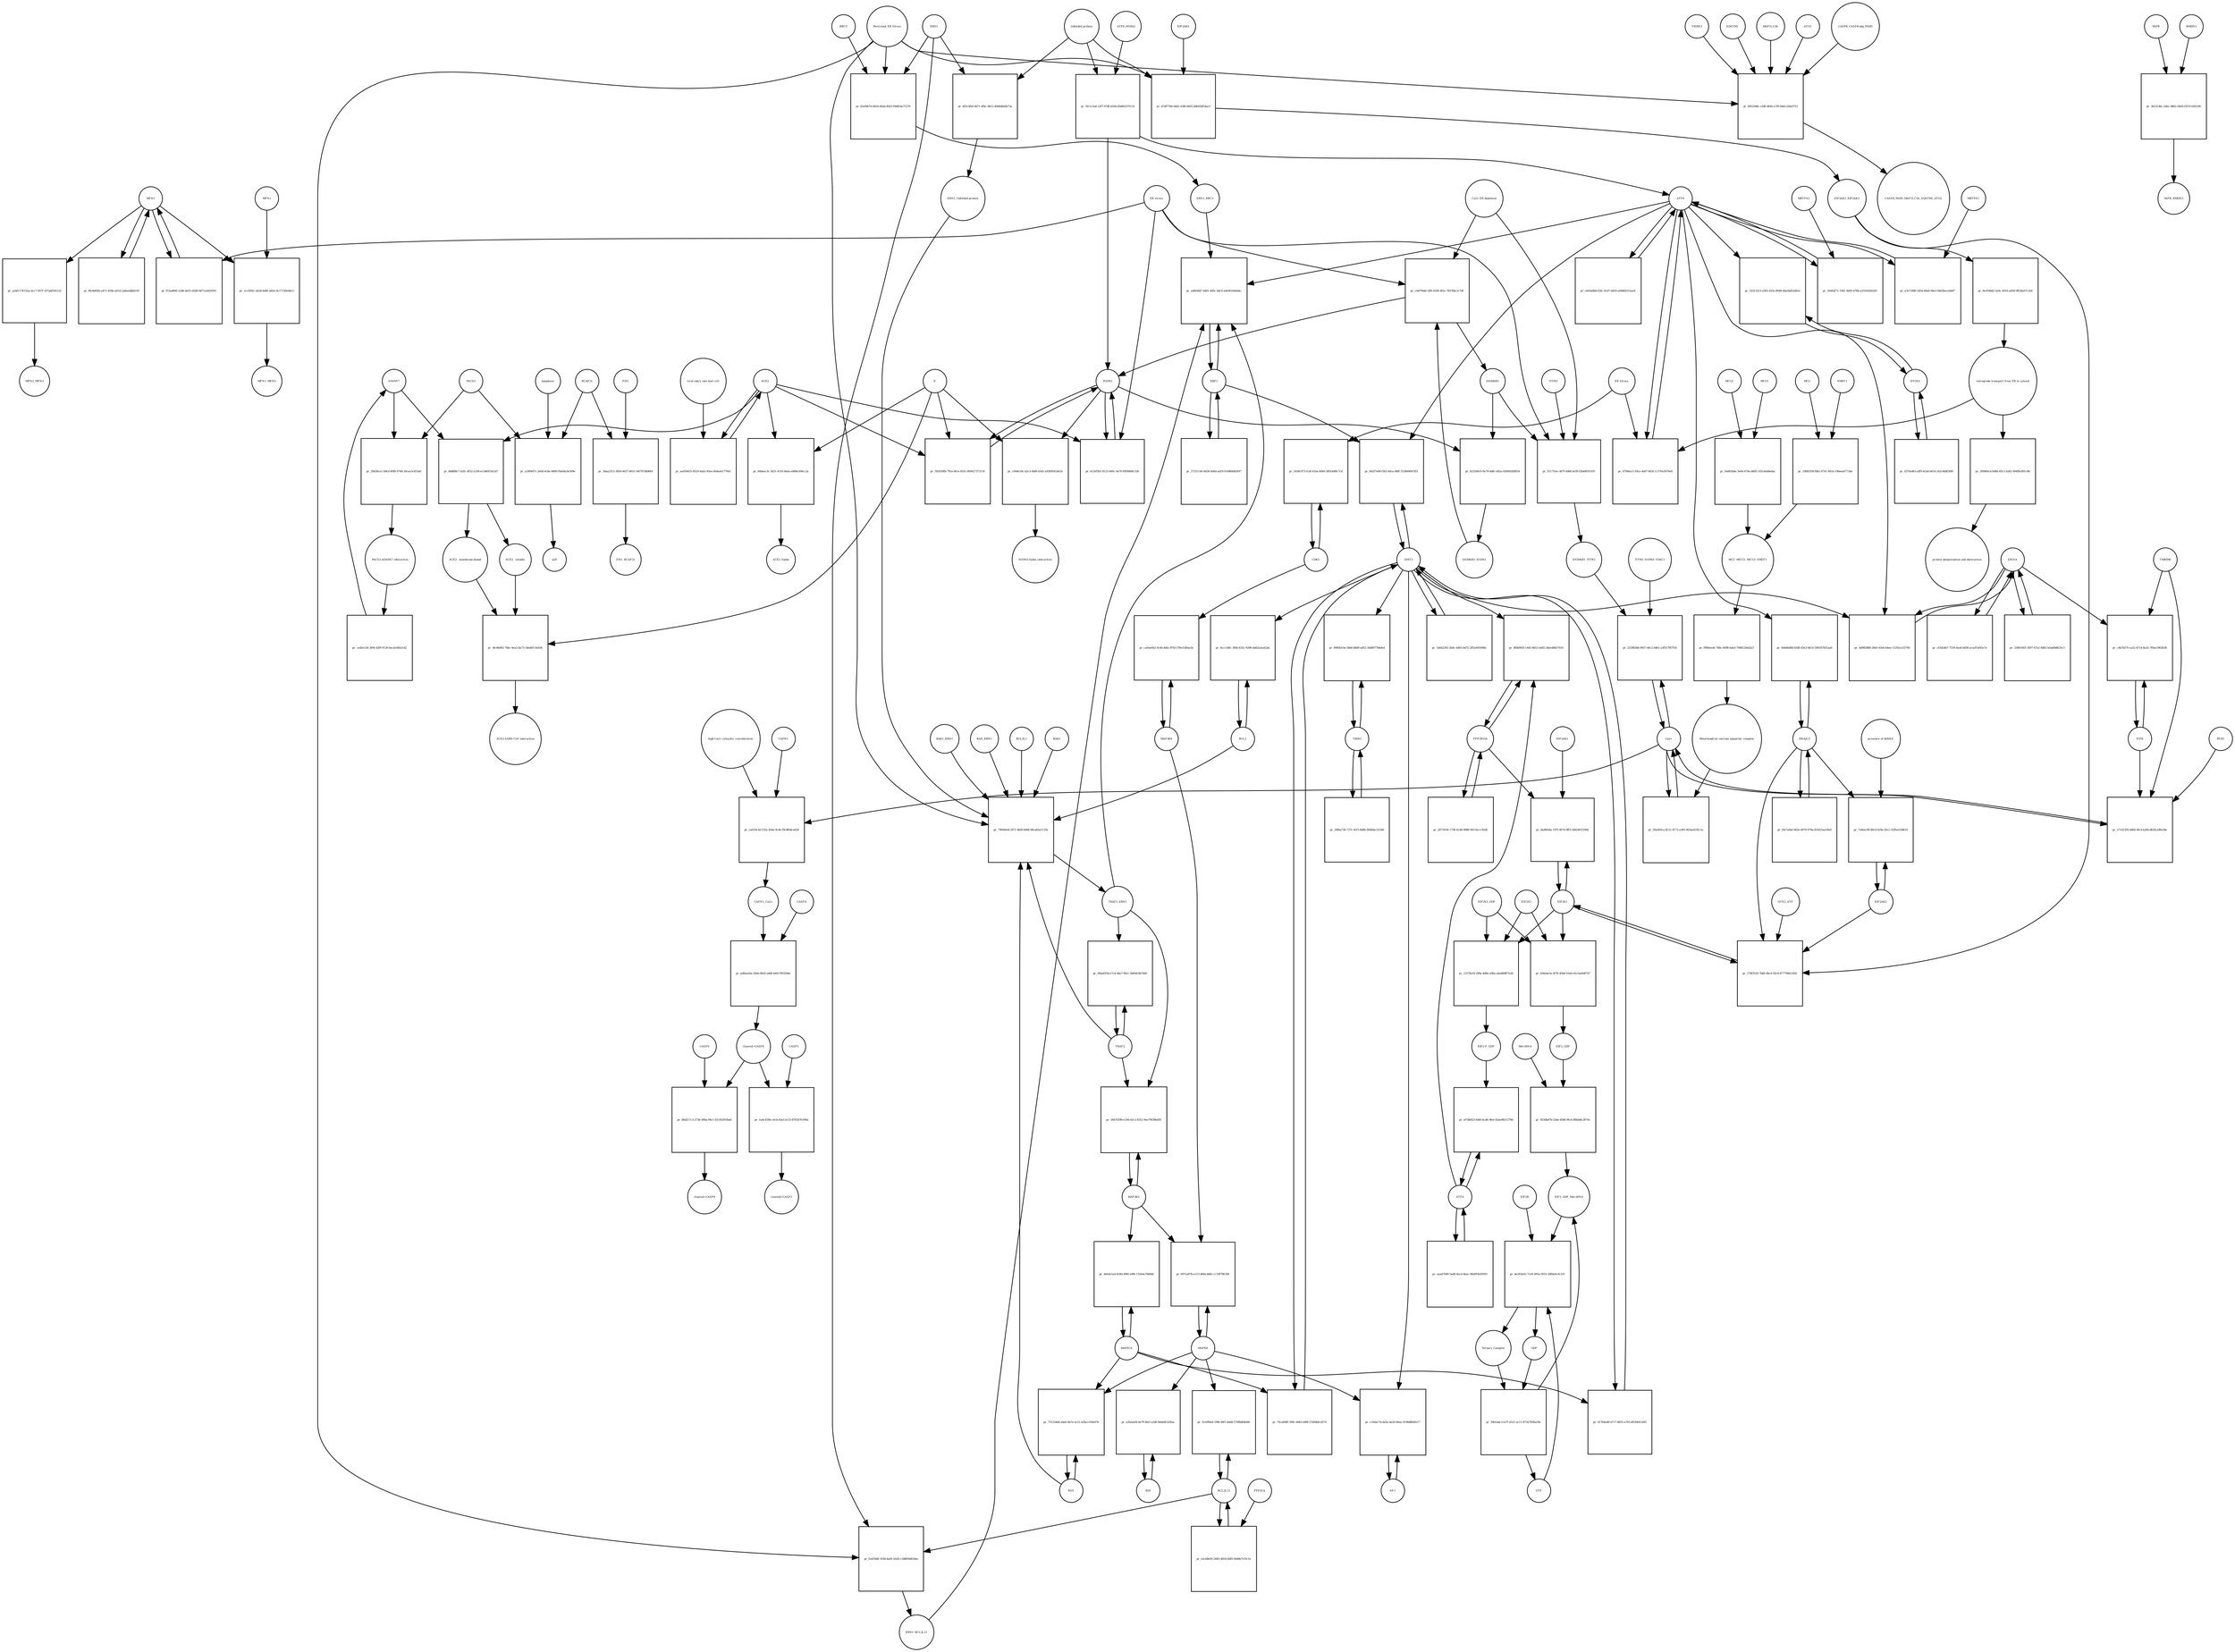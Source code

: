 strict digraph  {
MFN2 [annotation="urn_miriam_pubmed_29491369|urn_miriam_pubmed_22511781|urn_miriam_hgnc_16877|urn_miriam_pubmed_19052620", bipartite=0, cls=macromolecule, fontsize=4, label=MFN2, shape=circle];
"pr_aebf1178-f3ea-4cc7-957f-107abf545122" [annotation="", bipartite=1, cls=process, fontsize=4, label="pr_aebf1178-f3ea-4cc7-957f-107abf545122", shape=square];
MFN2_MFN2 [annotation="urn_miriam_pubmed_19052620|urn_miriam_taxonomy_9606|urn_miriam_pubmed_29491369", bipartite=0, cls=complex, fontsize=4, label=MFN2_MFN2, shape=circle];
CDK5 [annotation="urn_miriam_hgnc.symbol_CDK5", bipartite=0, cls=macromolecule, fontsize=4, label=CDK5, shape=circle];
"pr_5438c973-fcbf-41ba-8040-3ff43e88c7cd" [annotation="", bipartite=1, cls="uncertain process", fontsize=4, label="pr_5438c973-fcbf-41ba-8040-3ff43e88c7cd", shape=square];
"ER Stress" [annotation="urn_miriam_obo.go_GO%3A0034976", bipartite=0, cls=phenotype, fontsize=4, label="ER Stress", shape=circle];
"Met-tRNA" [annotation=urn_miriam_hgnc_34779, bipartite=0, cls="nucleic acid feature", fontsize=4, label="Met-tRNA", shape=circle];
"pr_853dbd7b-23de-4566-9fc4-f88ab8c26741" [annotation="", bipartite=1, cls=process, fontsize=4, label="pr_853dbd7b-23de-4566-9fc4-f88ab8c26741", shape=square];
EIF2_GDP [annotation="", bipartite=0, cls=complex, fontsize=4, label=EIF2_GDP, shape=circle];
"EIF2_GDP_Met-tRNA" [annotation="", bipartite=0, cls=complex, fontsize=4, label="EIF2_GDP_Met-tRNA", shape=circle];
ATF6 [annotation="urn_miriam_hgnc.symbol_ATF6", bipartite=0, cls=macromolecule, fontsize=4, label=ATF6, shape=circle];
"pr_16062f71-1941-4b95-b76b-e2555fd26261" [annotation="", bipartite=1, cls=process, fontsize=4, label="pr_16062f71-1941-4b95-b76b-e2555fd26261", shape=square];
MBTPS2 [annotation="urn_miriam_hgnc.symbol_MBTPS2", bipartite=0, cls=macromolecule, fontsize=4, label=MBTPS2, shape=circle];
"Ca2+" [annotation="urn_miriam_obo.chebi_CHEBI%3A29108", bipartite=0, cls="simple chemical", fontsize=4, label="Ca2+", shape=circle];
"pr_50a450ca-8c21-4172-a305-963ae431fc1a" [annotation="", bipartite=1, cls=process, fontsize=4, label="pr_50a450ca-8c21-4172-a305-963ae431fc1a", shape=square];
"Mitochondrial calcium uniporter complex" [annotation="urn_miriam_pubmed_26968367|urn_miriam_taxonomy_9606", bipartite=0, cls=complex, fontsize=4, label="Mitochondrial calcium uniporter complex", shape=circle];
MAP3K4 [annotation="urn_miriam_hgnc.symbol_MAP3K4", bipartite=0, cls=macromolecule, fontsize=4, label=MAP3K4, shape=circle];
"pr_ca0ae662-9c4d-4dfa-87fd-378e318fae5e" [annotation="", bipartite=1, cls=process, fontsize=4, label="pr_ca0ae662-9c4d-4dfa-87fd-378e318fae5e", shape=square];
ERN1 [annotation="urn_miriam_hgnc.symbol_ERN1", bipartite=0, cls=macromolecule, fontsize=4, label=ERN1, shape=circle];
"pr_df3c5fb0-4671-4fbc-9815-49d6d8d3b73a" [annotation="", bipartite=1, cls=process, fontsize=4, label="pr_df3c5fb0-4671-4fbc-9815-49d6d8d3b73a", shape=square];
"Unfolded protein" [annotation="", bipartite=0, cls=macromolecule, fontsize=4, label="Unfolded protein", shape=circle];
"ERN1_Unfolded protein" [annotation="", bipartite=0, cls=complex, fontsize=4, label="ERN1_Unfolded protein", shape=circle];
BCAP31 [annotation=urn_miriam_hgnc_16695, bipartite=0, cls=macromolecule, fontsize=4, label=BCAP31, shape=circle];
"pr_a249447c-2e0d-4c8a-8480-f0a64a3e569e" [annotation="", bipartite=1, cls=process, fontsize=4, label="pr_a249447c-2e0d-4c8a-8480-f0a64a3e569e", shape=square];
p20 [annotation="urn_miriam_hgnc.symbol_BCAP31", bipartite=0, cls=macromolecule, fontsize=4, label=p20, shape=circle];
PACS2 [annotation="urn_miriam_pubmed_15692567|urn_miriam_hgnc_23794|urn_miriam_pubmed_26108729", bipartite=0, cls=macromolecule, fontsize=4, label=PACS2, shape=circle];
Apoptosis [annotation="urn_miriam_obo.go_GO%3A0006915|urn_miriam_pubmed_19052620|urn_miriam_taxonomy_9606|urn_miriam_pubmed_15692567|urn_miriam_pubmed_22511781", bipartite=0, cls=phenotype, fontsize=4, label=Apoptosis, shape=circle];
DDIT3 [annotation="urn_miriam_hgnc.symbol_DDIT3", bipartite=0, cls=macromolecule, fontsize=4, label=DDIT3, shape=circle];
"pr_70ca698f-399c-4063-b99f-27d94bfcd274" [annotation="", bipartite=1, cls=process, fontsize=4, label="pr_70ca698f-399c-4063-b99f-27d94bfcd274", shape=square];
MAPK14 [annotation="urn_miriam_hgnc.symbol_MAPK14", bipartite=0, cls=macromolecule, fontsize=4, label=MAPK14, shape=circle];
MCU [annotation="urn_miriam_hgnc_23526|urn_miriam_pubmed_24231807|urn_miriam_taxonomy_9606", bipartite=0, cls=macromolecule, fontsize=4, label=MCU, shape=circle];
"pr_19bf0358-fbb1-4741-841b-19beea6773de" [annotation="", bipartite=1, cls=process, fontsize=4, label="pr_19bf0358-fbb1-4741-841b-19beea6773de", shape=square];
SMDT1 [annotation="urn_miriam_pubmed_24231807|urn_miriam_hgnc_25055|urn_miriam_taxonomy_9606", bipartite=0, cls=macromolecule, fontsize=4, label=SMDT1, shape=circle];
MCU_MICU1_MICU2_SMDT1 [annotation="urn_miriam_pubmed_24231807|urn_miriam_taxonomy_9606", bipartite=0, cls=complex, fontsize=4, label=MCU_MICU1_MICU2_SMDT1, shape=circle];
CASP9 [annotation="urn_miriam_hgnc.symbol_CSAP9", bipartite=0, cls=macromolecule, fontsize=4, label=CASP9, shape=circle];
"pr_86d217c3-2736-490a-94c1-41cf4291fba6" [annotation="", bipartite=1, cls=process, fontsize=4, label="pr_86d217c3-2736-490a-94c1-41cf4291fba6", shape=square];
"cleaved~CASP9" [annotation="urn_miriam_hgnc.symbol_CASP9", bipartite=0, cls=macromolecule, fontsize=4, label="cleaved~CASP9", shape=circle];
"cleaved~CASP4" [annotation="urn_miriam_hgnc.symbol_CASP4", bipartite=0, cls=macromolecule, fontsize=4, label="cleaved~CASP4", shape=circle];
BCL2L11 [annotation="urn_miriam_hgnc.symbol_BCL2L11", bipartite=0, cls=macromolecule, fontsize=4, label=BCL2L11, shape=circle];
"pr_5cef89a4-1f86-40f1-b0d4-576fbdfdfd46" [annotation="", bipartite=1, cls=process, fontsize=4, label="pr_5cef89a4-1f86-40f1-b0d4-576fbdfdfd46", shape=square];
MAPK8 [annotation="urn_miriam_hgnc.symbol_MAPK8", bipartite=0, cls=macromolecule, fontsize=4, label=MAPK8, shape=circle];
HSPA5 [annotation="urn_miriam_pubmed_32340551|urn_miriam_hgnc_HGNC%3A5238|urn_miriam_pubmed_32169481|urn_miriam_pubmed_30978349", bipartite=0, cls=macromolecule, fontsize=4, label=HSPA5, shape=circle];
"pr_592039fb-791e-4fce-81b1-809427373116" [annotation="", bipartite=1, cls=process, fontsize=4, label="pr_592039fb-791e-4fce-81b1-809427373116", shape=square];
ACE2 [annotation="", bipartite=0, cls="nucleic acid feature", fontsize=4, label=ACE2, shape=circle];
S [annotation="urn_miriam_uniprot_P59594|urn_miriam_uniprot_P0DTC2|urn_miriam_uniprot_W6A028", bipartite=0, cls=macromolecule, fontsize=4, label=S, shape=circle];
EIF2S1 [annotation="urn_miriam_hgnc.symbol_EIF2S1", bipartite=0, cls=macromolecule, fontsize=4, label=EIF2S1, shape=circle];
"pr_178f3520-7b66-4bc4-92c9-477798fe1692" [annotation="", bipartite=1, cls=process, fontsize=4, label="pr_178f3520-7b66-4bc4-92c9-477798fe1692", shape=square];
EIF2AK3_EIF2AK3 [annotation="", bipartite=0, cls=complex, fontsize=4, label=EIF2AK3_EIF2AK3, shape=circle];
GCN2_ATP [annotation="", bipartite=0, cls=complex, fontsize=4, label=GCN2_ATP, shape=circle];
EIF2AK2 [annotation="urn_miriam_hgnc.symbol_EIF2AK2", bipartite=0, cls=macromolecule, fontsize=4, label=EIF2AK2, shape=circle];
DNAJC3 [annotation="urn_miriam_hgnc.symbol_DNAJC3", bipartite=0, cls="nucleic acid feature", fontsize=4, label=DNAJC3, shape=circle];
"pr_f4e7a9af-002e-4079-979a-fe5415aa18e9" [annotation="", bipartite=1, cls=process, fontsize=4, label="pr_f4e7a9af-002e-4079-979a-fe5415aa18e9", shape=square];
"pr_8e359b82-2e0c-4010-ad58-9ff28a07c1b4" [annotation="", bipartite=1, cls=process, fontsize=4, label="pr_8e359b82-2e0c-4010-ad58-9ff28a07c1b4", shape=square];
"retrograde transport from ER to cytosol" [annotation="urn_miriam_obo.go_GO%3A0030970", bipartite=0, cls=phenotype, fontsize=4, label="retrograde transport from ER to cytosol", shape=circle];
SIGMAR1_HSPA5 [annotation="urn_miriam_pubmed_30590907|urn_miriam_pubmed_25704011|urn_miriam_pubmed_17981125|urn_miriam_taxonomy_10029", bipartite=0, cls=complex, fontsize=4, label=SIGMAR1_HSPA5, shape=circle];
"pr_c6d7f4dd-1ff6-4184-8f2e-7837bbc2c7df" [annotation="", bipartite=1, cls=process, fontsize=4, label="pr_c6d7f4dd-1ff6-4184-8f2e-7837bbc2c7df", shape=square];
SIGMAR1 [annotation="urn_miriam_hgnc_8157|urn_miriam_pubmed_17981125|urn_miriam_taxonomy_10029|urn_miriam_pubmed_25704011", bipartite=0, cls=macromolecule, fontsize=4, label=SIGMAR1, shape=circle];
"ER stress" [annotation="urn_miriam_obo.go_GO%3A0034976|urn_miriam_pubmed_22511781|urn_miriam_taxonomy_10090", bipartite=0, cls=phenotype, fontsize=4, label="ER stress", shape=circle];
"Ca2+ ER depletion" [annotation="urn_miriam_obo.go_GO%3A0032471|urn_miriam_pubmed_17981125|urn_miriam_pubmed_30590907|urn_miriam_taxonomy_10029", bipartite=0, cls=phenotype, fontsize=4, label="Ca2+ ER depletion", shape=circle];
TRIB3 [annotation="urn_miriam_hgnc.symbol_TRIB3", bipartite=0, cls="nucleic acid feature", fontsize=4, label=TRIB3, shape=circle];
"pr_20f6a72b-737c-4cf3-8d9b-9fd9dac31548" [annotation="", bipartite=1, cls=process, fontsize=4, label="pr_20f6a72b-737c-4cf3-8d9b-9fd9dac31548", shape=square];
CASP3 [annotation="urn_miriam_hgnc.symbol_CASP3", bipartite=0, cls=macromolecule, fontsize=4, label=CASP3, shape=circle];
"pr_1a4c418b-c4cb-43a5-b11f-876567fcf90a" [annotation="", bipartite=1, cls=process, fontsize=4, label="pr_1a4c418b-c4cb-43a5-b11f-876567fcf90a", shape=square];
"cleaved~CASP3" [annotation="urn_miriam_hgnc.symbol_CASP3", bipartite=0, cls=macromolecule, fontsize=4, label="cleaved~CASP3", shape=circle];
ERO1A [annotation="urn_miriam_hgnc.symbol_ERO1A", bipartite=0, cls=macromolecule, fontsize=4, label=ERO1A, shape=circle];
"pr_33861663-3507-47e2-8d83-b5abfbd633c3" [annotation="", bipartite=1, cls=process, fontsize=4, label="pr_33861663-3507-47e2-8d83-b5abfbd633c3", shape=square];
"pr_e2cb8e95-2683-4654-bdf5-04d9e7cf3c1e" [annotation="", bipartite=1, cls=process, fontsize=4, label="pr_e2cb8e95-2683-4654-bdf5-04d9e7cf3c1e", shape=square];
PPP2CA [annotation="urn_miriam_hgnc.symbol_PPP2CA", bipartite=0, cls=macromolecule, fontsize=4, label=PPP2CA, shape=circle];
"AP-1" [annotation="urn_miriam_hgnc.symbol_JUNB|urn_miriam_hgnc.symbol_FOSL1|urn_miriam_hgnc.symbol_FOSL2|urn_miriam_hgnc.symbol_JUND|urn_miriam_hgnc.symbol_JUN|urn_miriam_hgnc.symbol_FOSB|urn_miriam_hgnc.symbol_FOS", bipartite=0, cls=macromolecule, fontsize=4, label="AP-1", shape=circle];
"pr_c19abc7d-da5a-4a20-80ee-9198d8b0fa17" [annotation="", bipartite=1, cls=process, fontsize=4, label="pr_c19abc7d-da5a-4a20-80ee-9198d8b0fa17", shape=square];
"pr_8434d92b-a471-459e-a01d-2abeeddb4103" [annotation="", bipartite=1, cls=process, fontsize=4, label="pr_8434d92b-a471-459e-a01d-2abeeddb4103", shape=square];
"pr_cf3d2db7-7539-4ea6-b036-acad7af45e7e" [annotation="", bipartite=1, cls=process, fontsize=4, label="pr_cf3d2db7-7539-4ea6-b036-acad7af45e7e", shape=square];
"pr_412ef5b1-8123-400c-9e70-f4f99bf4c33b" [annotation="", bipartite=1, cls=process, fontsize=4, label="pr_412ef5b1-8123-400c-9e70-f4f99bf4c33b", shape=square];
"pr_67946a11-fdca-4a67-863f-11370a5676ed" [annotation="", bipartite=1, cls=process, fontsize=4, label="pr_67946a11-fdca-4a67-863f-11370a5676ed", shape=square];
"pr_e71d1395-d400-4fc4-b2b9-db5fa2d9e30e" [annotation="", bipartite=1, cls=process, fontsize=4, label="pr_e71d1395-d400-4fc4-b2b9-db5fa2d9e30e", shape=square];
TMBIM6 [annotation="urn_miriam_hgnc.symbol_TMBIM6", bipartite=0, cls=macromolecule, fontsize=4, label=TMBIM6, shape=circle];
RYR1 [annotation="urn_miriam_hgnc.symbol_RYR1", bipartite=0, cls=macromolecule, fontsize=4, label=RYR1, shape=circle];
ITPR [annotation="urn_miriam_hgnc.symbol_ITPR1|urn_miriam_hgnc.symbol_ITPR3|urn_miriam_hgnc.symbol_ITPR2", bipartite=0, cls=macromolecule, fontsize=4, label=ITPR, shape=circle];
"pr_4ad4fe8a-197f-4074-9ff3-58634f1f290d" [annotation="", bipartite=1, cls=process, fontsize=4, label="pr_4ad4fe8a-197f-4074-9ff3-58634f1f290d", shape=square];
PPP1R15A [annotation="urn_miriam_hgnc.symbol_PPP1R15A", bipartite=0, cls=macromolecule, fontsize=4, label=PPP1R15A, shape=circle];
EIF2AK1 [annotation="urn_miriam_hgnc.symbol_EIF2AK1", bipartite=0, cls=macromolecule, fontsize=4, label=EIF2AK1, shape=circle];
"pr_f53ad406-23d6-4e01-b5d9-0d71ea829391" [annotation="", bipartite=1, cls=process, fontsize=4, label="pr_f53ad406-23d6-4e01-b5d9-0d71ea829391", shape=square];
XBP1 [annotation="urn_miriam_hgnc.symbol_XBP1", bipartite=0, cls=macromolecule, fontsize=4, label=XBP1, shape=circle];
"pr_adfe0d47-b481-4d5c-bdc4-a4e961b9abbc" [annotation="", bipartite=1, cls=process, fontsize=4, label="pr_adfe0d47-b481-4d5c-bdc4-a4e961b9abbc", shape=square];
TRAF2_ERN1 [annotation="", bipartite=0, cls=complex, fontsize=4, label=TRAF2_ERN1, shape=circle];
ERN1_BBC3 [annotation="", bipartite=0, cls=complex, fontsize=4, label=ERN1_BBC3, shape=circle];
ERN1_BCL2L11 [annotation="", bipartite=0, cls=complex, fontsize=4, label=ERN1_BCL2L11, shape=circle];
"pr_1b442292-2b8c-4d03-bd72-2ff2e601698c" [annotation="", bipartite=1, cls=process, fontsize=4, label="pr_1b442292-2b8c-4d03-bd72-2ff2e601698c", shape=square];
"pr_232983bb-9937-46c2-8d61-a3f517f67f18" [annotation="", bipartite=1, cls=process, fontsize=4, label="pr_232983bb-9937-46c2-8d61-a3f517f67f18", shape=square];
ITPR3_HSPA9_VDAC1 [annotation="urn_miriam_pubmed_30590033|urn_miriam_pubmed_29491369|urn_miriam_taxonomy_9606", bipartite=0, cls=complex, fontsize=4, label=ITPR3_HSPA9_VDAC1, shape=circle];
SIGMAR1_ITPR3 [annotation="urn_miriam_pubmed_30590907|urn_miriam_pubmed_17981125|urn_miriam_taxonomy_10029", bipartite=0, cls=complex, fontsize=4, label=SIGMAR1_ITPR3, shape=circle];
"pr_7e8ee1f8-89c4-429e-93cc-02ffee528616" [annotation="", bipartite=1, cls=process, fontsize=4, label="pr_7e8ee1f8-89c4-429e-93cc-02ffee528616", shape=square];
"presence of dsRNA" [annotation="urn_miriam_obo.go_GO%3A0071359", bipartite=0, cls=phenotype, fontsize=4, label="presence of dsRNA", shape=circle];
"Ternary Complex" [annotation="", bipartite=0, cls=complex, fontsize=4, label="Ternary Complex", shape=circle];
"pr_59b1abc3-fcf7-41e1-ac11-872a7956a29a" [annotation="", bipartite=1, cls=process, fontsize=4, label="pr_59b1abc3-fcf7-41e1-ac11-872a7956a29a", shape=square];
GDP [annotation="urn_miriam_obo.chebi_CHEBI%3A65180", bipartite=0, cls="simple chemical", fontsize=4, label=GDP, shape=circle];
GTP [annotation="urn_miriam_obo.chebi_CHEBI%3A57600", bipartite=0, cls="simple chemical", fontsize=4, label=GTP, shape=circle];
"pr_bd985888-26b5-43eb-b4ee-11292ca55700" [annotation="", bipartite=1, cls=process, fontsize=4, label="pr_bd985888-26b5-43eb-b4ee-11292ca55700", shape=square];
"pr_1257bcfd-299a-4d8e-a90a-adadd9ff7e3d" [annotation="", bipartite=1, cls=process, fontsize=4, label="pr_1257bcfd-299a-4d8e-a90a-adadd9ff7e3d", shape=square];
EIF2S2 [annotation="urn_miriam_hgnc.symbol_EIF2S2", bipartite=0, cls=macromolecule, fontsize=4, label=EIF2S2, shape=circle];
"EIF2-P_GDP" [annotation="", bipartite=0, cls=complex, fontsize=4, label="EIF2-P_GDP", shape=circle];
EIF2S3_GDP [annotation="", bipartite=0, cls=complex, fontsize=4, label=EIF2S3_GDP, shape=circle];
"pr_79f40eb4-2971-4fd9-b00b-98cab5a1133e" [annotation="", bipartite=1, cls=process, fontsize=4, label="pr_79f40eb4-2971-4fd9-b00b-98cab5a1133e", shape=square];
BAK1_ERN1 [annotation="", bipartite=0, cls=complex, fontsize=4, label=BAK1_ERN1, shape=circle];
BAX_ERN1 [annotation="", bipartite=0, cls=complex, fontsize=4, label=BAX_ERN1, shape=circle];
BCL2 [annotation="urn_miriam_hgnc.symbol_BCL2", bipartite=0, cls="nucleic acid feature", fontsize=4, label=BCL2, shape=circle];
BCL2L1 [annotation="urn_miriam_hgnc.symbol_BCL2L1", bipartite=0, cls=macromolecule, fontsize=4, label=BCL2L1, shape=circle];
"Persistant ER Stress" [annotation="urn_miriam_obo.go_GO%3A0034976", bipartite=0, cls=phenotype, fontsize=4, label="Persistant ER Stress", shape=circle];
BAX [annotation="urn_miriam_hgnc.symbol_BAX", bipartite=0, cls=macromolecule, fontsize=4, label=BAX, shape=circle];
BAK1 [annotation="urn_miriam_hgnc.symbol_BAK1", bipartite=0, cls=macromolecule, fontsize=4, label=BAK1, shape=circle];
TRAF2 [annotation="urn_miriam_hgnc.symbol_TRAF2", bipartite=0, cls=macromolecule, fontsize=4, label=TRAF2, shape=circle];
"pr_f964eea6-748c-4098-bab3-7068120a42a7" [annotation="", bipartite=1, cls=process, fontsize=4, label="pr_f964eea6-748c-4098-bab3-7068120a42a7", shape=square];
ATF4 [annotation="urn_miriam_hgnc.symbol_ATF4", bipartite=0, cls=macromolecule, fontsize=4, label=ATF4, shape=circle];
"pr_ef7db923-fd40-4cd6-9fee-b5ae9b51579d" [annotation="", bipartite=1, cls=process, fontsize=4, label="pr_ef7db923-fd40-4cd6-9fee-b5ae9b51579d", shape=square];
"pr_5f8460cb-b08d-45c1-b262-994f8cd91c8b" [annotation="", bipartite=1, cls=process, fontsize=4, label="pr_5f8460cb-b08d-45c1-b262-994f8cd91c8b", shape=square];
"protein ubiquitination and destruction" [annotation="urn_miriam_obo.go_GO%3A0006511", bipartite=0, cls=phenotype, fontsize=4, label="protein ubiquitination and destruction", shape=circle];
EIF2AK3 [annotation="urn_miriam_hgnc.symbol_EIF2AK3", bipartite=0, cls=macromolecule, fontsize=4, label=EIF2AK3, shape=circle];
"pr_d7df778d-0dd2-438f-b605-b6b95bf54acf" [annotation="", bipartite=1, cls=process, fontsize=4, label="pr_d7df778d-0dd2-438f-b605-b6b95bf54acf", shape=square];
"pr_c4b7b57f-ca32-4714-8a32-7f0ae1802b36" [annotation="", bipartite=1, cls=process, fontsize=4, label="pr_c4b7b57f-ca32-4714-8a32-7f0ae1802b36", shape=square];
HYOU1 [annotation="urn_miriam_hgnc.symbol_HYOU1", bipartite=0, cls="nucleic acid feature", fontsize=4, label=HYOU1, shape=circle];
"pr_d376a463-aff9-4cbd-b618-242c4ddf30f0" [annotation="", bipartite=1, cls=process, fontsize=4, label="pr_d376a463-aff9-4cbd-b618-242c4ddf30f0", shape=square];
MAP3K5 [annotation="urn_miriam_hgnc.symbol_MAP3K5", bipartite=0, cls=macromolecule, fontsize=4, label=MAP3K5, shape=circle];
"pr_5847029b-e19d-45c2-8312-9ee79f39bd59" [annotation="", bipartite=1, cls=process, fontsize=4, label="pr_5847029b-e19d-45c2-8312-9ee79f39bd59", shape=square];
"pr_aaa47849-5ed6-4ecd-8aac-86af65b30593" [annotation="", bipartite=1, cls=process, fontsize=4, label="pr_aaa47849-5ed6-4ecd-8aac-86af65b30593", shape=square];
MCU2 [annotation="urn_miriam_hgnc_31830|urn_miriam_pubmed_24231807|urn_miriam_taxonomy_9606", bipartite=0, cls=macromolecule, fontsize=4, label=MCU2, shape=circle];
"pr_0a665bbe-3e44-470a-b8d5-192cdeb8edac" [annotation="", bipartite=1, cls=process, fontsize=4, label="pr_0a665bbe-3e44-470a-b8d5-192cdeb8edac", shape=square];
MCU1 [annotation="urn_miriam_hgnc_1530|urn_miriam_pubmed_24231807|urn_miriam_taxonomy_9606", bipartite=0, cls=macromolecule, fontsize=4, label=MCU1, shape=circle];
"pr_f2ef344f-3184-4a01-b5d2-c3d805b81dea" [annotation="", bipartite=1, cls=process, fontsize=4, label="pr_f2ef344f-3184-4a01-b5d2-c3d805b81dea", shape=square];
"pr_be263e02-7ce9-495a-9553-30f6a9c41331" [annotation="", bipartite=1, cls=process, fontsize=4, label="pr_be263e02-7ce9-495a-9553-30f6a9c41331", shape=square];
EIF2B [annotation="", bipartite=0, cls=complex, fontsize=4, label=EIF2B, shape=circle];
"pr_751234b8-aba6-4b7e-ac21-b2bcc030e67b" [annotation="", bipartite=1, cls=process, fontsize=4, label="pr_751234b8-aba6-4b7e-ac21-b2bcc030e67b", shape=square];
"pr_0fda835b-e7c4-46e7-9fa1-3bf0dc6b7660" [annotation="", bipartite=1, cls=process, fontsize=4, label="pr_0fda835b-e7c4-46e7-9fa1-3bf0dc6b7660", shape=square];
"pr_d0e4e1e4-818d-49f8-a9f6-135e0a76666b" [annotation="", bipartite=1, cls=process, fontsize=4, label="pr_d0e4e1e4-818d-49f8-a9f6-135e0a76666b", shape=square];
CAPN1 [annotation="urn_miriam_hgnc.symbol_CAPN1", bipartite=0, cls=macromolecule, fontsize=4, label=CAPN1, shape=circle];
"pr_ca619c3d-532a-454e-9c4e-f9c8f0dca024" [annotation="", bipartite=1, cls=process, fontsize=4, label="pr_ca619c3d-532a-454e-9c4e-f9c8f0dca024", shape=square];
"CAPN1_Ca2+" [annotation="", bipartite=0, cls=complex, fontsize=4, label="CAPN1_Ca2+", shape=circle];
"high Ca2+ cytosolic concentration" [annotation="urn_miriam_obo.go_GO%3A1902656", bipartite=0, cls=phenotype, fontsize=4, label="high Ca2+ cytosolic concentration", shape=circle];
"pr_8985b10a-56b8-48d9-ad52-34d6977b6de4" [annotation="", bipartite=1, cls=process, fontsize=4, label="pr_8985b10a-56b8-48d9-ad52-34d6977b6de4", shape=square];
ATF6_HSPA5 [annotation="", bipartite=0, cls=complex, fontsize=4, label=ATF6_HSPA5, shape=circle];
"pr_f411c5a6-22f7-47df-b504-d5d60337f114" [annotation="", bipartite=1, cls=process, fontsize=4, label="pr_f411c5a6-22f7-47df-b504-d5d60337f114", shape=square];
"pr_823266c0-9a79-4d8c-b82a-d30892fdf654" [annotation="", bipartite=1, cls=process, fontsize=4, label="pr_823266c0-9a79-4d8c-b82a-d30892fdf654", shape=square];
"pr_62ef9b7d-6818-49ab-8543-f06854e75270" [annotation="", bipartite=1, cls=process, fontsize=4, label="pr_62ef9b7d-6818-49ab-8543-f06854e75270", shape=square];
BBC3 [annotation="urn_miriam_hgnc.symbol_BBC3", bipartite=0, cls=macromolecule, fontsize=4, label=BBC3, shape=circle];
VAPB [annotation=urn_miriam_hgnc_12649, bipartite=0, cls=macromolecule, fontsize=4, label=VAPB, shape=circle];
"pr_362323bc-24bc-4802-94e8-f2f51cb92290" [annotation="", bipartite=1, cls=process, fontsize=4, label="pr_362323bc-24bc-4802-94e8-f2f51cb92290", shape=square];
RMDN3 [annotation=urn_miriam_hgnc_25550, bipartite=0, cls=macromolecule, fontsize=4, label=RMDN3, shape=circle];
VAPB_RMDN3 [annotation="urn_miriam_pubmed_29491369|urn_miriam_pubmed_28132811|urn_miriam_taxonomy_9606", bipartite=0, cls=complex, fontsize=4, label=VAPB_RMDN3, shape=circle];
"pr_842f7e68-f3b3-40ca-86ff-533800647d51" [annotation="", bipartite=1, cls=process, fontsize=4, label="pr_842f7e68-f3b3-40ca-86ff-533800647d51", shape=square];
"CASP8_CASP8-ubq_FADD" [annotation="", bipartite=0, cls=complex, fontsize=4, label="CASP8_CASP8-ubq_FADD", shape=circle];
"pr_8952948c-cfd8-4640-a7f6-046c226e0753" [annotation="", bipartite=1, cls=process, fontsize=4, label="pr_8952948c-cfd8-4640-a7f6-046c226e0753", shape=square];
CASP8_FADD_MAP1LC3A_SQSTM1_ATG5 [annotation="", bipartite=0, cls=complex, fontsize=4, label=CASP8_FADD_MAP1LC3A_SQSTM1_ATG5, shape=circle];
TRIM13 [annotation="urn_miriam_hgnc.symbol_TRIM13", bipartite=0, cls=macromolecule, fontsize=4, label=TRIM13, shape=circle];
"SQSTM1 " [annotation="urn_miriam_hgnc.symbol_SQSTM1", bipartite=0, cls=macromolecule, fontsize=4, label="SQSTM1 ", shape=circle];
MAP1LC3A [annotation="urn_miriam_hgnc.symbol_MAP1LC3A", bipartite=0, cls=macromolecule, fontsize=4, label=MAP1LC3A, shape=circle];
ATG5 [annotation="urn_miriam_hgnc.symbol_ATG5", bipartite=0, cls=macromolecule, fontsize=4, label=ATG5, shape=circle];
"pr_b56ebe3a-4f76-45dd-91eb-63c5aeb9f747" [annotation="", bipartite=1, cls=process, fontsize=4, label="pr_b56ebe3a-4f76-45dd-91eb-63c5aeb9f747", shape=square];
"pr_697ce87b-e113-4f6d-b68c-cc19f78fcfbf" [annotation="", bipartite=1, cls=process, fontsize=4, label="pr_697ce87b-e113-4f6d-b68c-cc19f78fcfbf", shape=square];
"pr_644d6d08-03d9-45e3-b614-589187831aa0" [annotation="", bipartite=1, cls=process, fontsize=4, label="pr_644d6d08-03d9-45e3-b614-589187831aa0", shape=square];
CASP4 [annotation="urn_miriam_hgnc.symbol_CASP4", bipartite=0, cls=macromolecule, fontsize=4, label=CASP4, shape=circle];
"pr_ad8eea0a-29eb-4b02-a6df-44617f6320da" [annotation="", bipartite=1, cls=process, fontsize=4, label="pr_ad8eea0a-29eb-4b02-a6df-44617f6320da", shape=square];
"pr_55171fec-d07f-4d46-bcf8-f2b44f01f105" [annotation="", bipartite=1, cls=process, fontsize=4, label="pr_55171fec-d07f-4d46-bcf8-f2b44f01f105", shape=square];
ITPR3 [annotation="urn_miriam_hgnc_6182|urn_miriam_pubmed_17981125", bipartite=0, cls=macromolecule, fontsize=4, label=ITPR3, shape=circle];
"pr_d17b4ed0-b717-4855-a705-df1fbf4126f5" [annotation="", bipartite=1, cls=process, fontsize=4, label="pr_d17b4ed0-b717-4855-a705-df1fbf4126f5", shape=square];
"pr_32313313-e565-453a-8048-d0a5bd52d61e" [annotation="", bipartite=1, cls=process, fontsize=4, label="pr_32313313-e565-453a-8048-d0a5bd52d61e", shape=square];
"pr_3daa2313-3850-4637-861f-146767db96f4" [annotation="", bipartite=1, cls=process, fontsize=4, label="pr_3daa2313-3850-4637-861f-146767db96f4", shape=square];
FIS1 [annotation=urn_miriam_hgnc_21689, bipartite=0, cls=macromolecule, fontsize=4, label=FIS1, shape=circle];
FIS1_BCAP31 [annotation="urn_miriam_pubmed_15692567|urn_miriam_pubmed_21183955|urn_miriam_taxonomy_9606", bipartite=0, cls=complex, fontsize=4, label=FIS1_BCAP31, shape=circle];
"pr_57251146-8d38-40dd-ad19-916868d83f47" [annotation="", bipartite=1, cls=process, fontsize=4, label="pr_57251146-8d38-40dd-ad19-916868d83f47", shape=square];
BID [annotation="urn_miriam_hgnc.symbol_BID", bipartite=0, cls=macromolecule, fontsize=4, label=BID, shape=circle];
"pr_a2b2aef4-be79-4fa5-a3df-9ebb4f143faa" [annotation="", bipartite=1, cls=process, fontsize=4, label="pr_a2b2aef4-be79-4fa5-a3df-9ebb4f143faa", shape=square];
"pr_8f0b965f-1445-4653-bd45-3dee48b57410" [annotation="", bipartite=1, cls=process, fontsize=4, label="pr_8f0b965f-1445-4653-bd45-3dee48b57410", shape=square];
"pr_2f57d18c-179f-4148-9988-9411bccc92d5" [annotation="", bipartite=1, cls=process, fontsize=4, label="pr_2f57d18c-179f-4148-9988-9411bccc92d5", shape=square];
"pr_6ccc5dfc-3f6b-433c-9296-4dd2a2eaf2ab" [annotation="", bipartite=1, cls=process, fontsize=4, label="pr_6ccc5dfc-3f6b-433c-9296-4dd2a2eaf2ab", shape=square];
"pr_a3e7288f-1d5d-49a9-94e3-66d3becebb07" [annotation="", bipartite=1, cls=process, fontsize=4, label="pr_a3e7288f-1d5d-49a9-94e3-66d3becebb07", shape=square];
MBTPS1 [annotation="urn_miriam_hgnc.symbol_MBTPS1", bipartite=0, cls=macromolecule, fontsize=4, label=MBTPS1, shape=circle];
"pr_1ccf95fc-a628-4d85-bd2e-8c17156e9dc2" [annotation="", bipartite=1, cls=process, fontsize=4, label="pr_1ccf95fc-a628-4d85-bd2e-8c17156e9dc2", shape=square];
MFN1 [annotation=urn_miriam_hgnc_1826, bipartite=0, cls=macromolecule, fontsize=4, label=MFN1, shape=circle];
MFN1_MFN2 [annotation="urn_miriam_pubmed_29491369|urn_miriam_pubmed_19052620|urn_miriam_taxonomy_9606", bipartite=0, cls=complex, fontsize=4, label=MFN1_MFN2, shape=circle];
"pr_20b58ca1-b9cd-40fb-9748-20cae3c453a0" [annotation="", bipartite=1, cls=process, fontsize=4, label="pr_20b58ca1-b9cd-40fb-9748-20cae3c453a0", shape=square];
ADAM17 [annotation="urn_miriam_pubmed_32264791|urn_miriam_hgnc_HGNC%3A195", bipartite=0, cls=macromolecule, fontsize=4, label=ADAM17, shape=circle];
"PACS2-ADAM17 interaction" [annotation="urn_miriam_pubmed_26108729|urn_miriam_pubmed_32264791|urn_miriam_taxonomy_9606", bipartite=0, cls=complex, fontsize=4, label="PACS2-ADAM17 interaction", shape=circle];
"pr_ced5e126-3f94-43f9-9126-becbc68a51d2" [annotation="", bipartite=1, cls=process, fontsize=4, label="pr_ced5e126-3f94-43f9-9126-becbc68a51d2", shape=square];
"pr_cb93a9b6-65fc-41d7-9d18-a09d04315ae9" [annotation="", bipartite=1, cls=process, fontsize=4, label="pr_cb93a9b6-65fc-41d7-9d18-a09d04315ae9", shape=square];
"pr_06baec3c-3d31-4103-8a6a-e868e304cc2a" [annotation="", bipartite=1, cls=process, fontsize=4, label="pr_06baec3c-3d31-4103-8a6a-e868e304cc2a", shape=square];
ACE2_Spike [annotation="", bipartite=0, cls=complex, fontsize=4, label=ACE2_Spike, shape=circle];
"pr_c044e18c-b2c3-4bf6-b5d1-a9289541de1b" [annotation="", bipartite=1, cls=process, fontsize=4, label="pr_c044e18c-b2c3-4bf6-b5d1-a9289541de1b", shape=square];
"HSPA5-Spike interaction" [annotation=urn_miriam_pubmed_32340551, bipartite=0, cls=complex, fontsize=4, label="HSPA5-Spike interaction", shape=circle];
"pr_8dd88fc7-b2fc-4f52-a199-ec3d6933a1d7" [annotation="", bipartite=1, cls=process, fontsize=4, label="pr_8dd88fc7-b2fc-4f52-a199-ec3d6933a1d7", shape=square];
"ACE2_ soluble" [annotation="urn_miriam_pubmed_19411314|urn_miriam_pubmed_32264791|urn_miriam_hgnc.symbol_ACE2", bipartite=0, cls=macromolecule, fontsize=4, label="ACE2_ soluble", shape=circle];
"ACE2_ membrane-bound" [annotation="urn_miriam_pubmed_19411314|urn_miriam_pubmed_32264791|urn_miriam_hgnc.symbol_ACE2", bipartite=0, cls=macromolecule, fontsize=4, label="ACE2_ membrane-bound", shape=circle];
"pr_4fc66d92-70bc-4ea3-be73-3dedd7cfeb56" [annotation="", bipartite=1, cls=process, fontsize=4, label="pr_4fc66d92-70bc-4ea3-be73-3dedd7cfeb56", shape=square];
"ACE2-SARS-CoV interaction" [annotation="urn_miriam_pubmed_19411314|urn_miriam_taxonomy_9606|urn_miriam_uniprot_P59594", bipartite=0, cls=complex, fontsize=4, label="ACE2-SARS-CoV interaction", shape=circle];
"pr_ae054455-8529-4ab2-95ee-0b4ea6177641" [annotation="", bipartite=1, cls=process, fontsize=4, label="pr_ae054455-8529-4ab2-95ee-0b4ea6177641", shape=square];
"viral entry into host cell" [annotation="urn_miriam_obo.go_GO%3A0046718|urn_miriam_pubmed_19411314", bipartite=0, cls=phenotype, fontsize=4, label="viral entry into host cell", shape=circle];
MFN2 -> "pr_aebf1178-f3ea-4cc7-957f-107abf545122"  [annotation="", interaction_type=consumption];
MFN2 -> "pr_8434d92b-a471-459e-a01d-2abeeddb4103"  [annotation="", interaction_type=consumption];
MFN2 -> "pr_f53ad406-23d6-4e01-b5d9-0d71ea829391"  [annotation="", interaction_type=consumption];
MFN2 -> "pr_1ccf95fc-a628-4d85-bd2e-8c17156e9dc2"  [annotation="", interaction_type=consumption];
"pr_aebf1178-f3ea-4cc7-957f-107abf545122" -> MFN2_MFN2  [annotation="", interaction_type=production];
CDK5 -> "pr_5438c973-fcbf-41ba-8040-3ff43e88c7cd"  [annotation="", interaction_type=consumption];
CDK5 -> "pr_ca0ae662-9c4d-4dfa-87fd-378e318fae5e"  [annotation=urn_miriam_pubmed_23850759, interaction_type=catalysis];
"pr_5438c973-fcbf-41ba-8040-3ff43e88c7cd" -> CDK5  [annotation="", interaction_type=production];
"ER Stress" -> "pr_5438c973-fcbf-41ba-8040-3ff43e88c7cd"  [annotation=urn_miriam_pubmed_23850759, interaction_type=catalysis];
"ER Stress" -> "pr_67946a11-fdca-4a67-863f-11370a5676ed"  [annotation="urn_miriam_pubmed_17991856|urn_miriam_pubmed_26587781|urn_miriam_taxonomy_10090|urn_miriam_pubmed_18360008", interaction_type=catalysis];
"Met-tRNA" -> "pr_853dbd7b-23de-4566-9fc4-f88ab8c26741"  [annotation="", interaction_type=consumption];
"pr_853dbd7b-23de-4566-9fc4-f88ab8c26741" -> "EIF2_GDP_Met-tRNA"  [annotation="", interaction_type=production];
EIF2_GDP -> "pr_853dbd7b-23de-4566-9fc4-f88ab8c26741"  [annotation="", interaction_type=consumption];
"EIF2_GDP_Met-tRNA" -> "pr_be263e02-7ce9-495a-9553-30f6a9c41331"  [annotation="", interaction_type=consumption];
ATF6 -> "pr_16062f71-1941-4b95-b76b-e2555fd26261"  [annotation="", interaction_type=consumption];
ATF6 -> "pr_67946a11-fdca-4a67-863f-11370a5676ed"  [annotation="", interaction_type=consumption];
ATF6 -> "pr_adfe0d47-b481-4d5c-bdc4-a4e961b9abbc"  [annotation="urn_miriam_pubmed_26587781|urn_miriam_pubmed_23430059", interaction_type=catalysis];
ATF6 -> "pr_bd985888-26b5-43eb-b4ee-11292ca55700"  [annotation="urn_miriam_pubmed_23850759|urn_miriam_pubmed_25387528|urn_miriam_taxonomy_10090", interaction_type=catalysis];
ATF6 -> "pr_842f7e68-f3b3-40ca-86ff-533800647d51"  [annotation="urn_miriam_pubmed_22802018|urn_miriam_pubmed_17991856|urn_miriam_pubmed_26587781", interaction_type=catalysis];
ATF6 -> "pr_644d6d08-03d9-45e3-b614-589187831aa0"  [annotation="urn_miriam_taxonomy_10090|urn_miriam_pubmed_12601012|urn_miriam_pubmed_18360008", interaction_type=catalysis];
ATF6 -> "pr_32313313-e565-453a-8048-d0a5bd52d61e"  [annotation="urn_miriam_taxonomy_10090|urn_miriam_pubmed_18360008", interaction_type=catalysis];
ATF6 -> "pr_a3e7288f-1d5d-49a9-94e3-66d3becebb07"  [annotation="", interaction_type=consumption];
ATF6 -> "pr_cb93a9b6-65fc-41d7-9d18-a09d04315ae9"  [annotation="", interaction_type=consumption];
"pr_16062f71-1941-4b95-b76b-e2555fd26261" -> ATF6  [annotation="", interaction_type=production];
MBTPS2 -> "pr_16062f71-1941-4b95-b76b-e2555fd26261"  [annotation="urn_miriam_pubmed_23850759|urn_miriam_pubmed_17991856|urn_miriam_pubmed_26587781|urn_miriam_taxonomy_10090|urn_miriam_pubmed_18360008", interaction_type=catalysis];
"Ca2+" -> "pr_50a450ca-8c21-4172-a305-963ae431fc1a"  [annotation="", interaction_type=consumption];
"Ca2+" -> "pr_e71d1395-d400-4fc4-b2b9-db5fa2d9e30e"  [annotation="", interaction_type=consumption];
"Ca2+" -> "pr_232983bb-9937-46c2-8d61-a3f517f67f18"  [annotation="", interaction_type=consumption];
"Ca2+" -> "pr_ca619c3d-532a-454e-9c4e-f9c8f0dca024"  [annotation="", interaction_type=consumption];
"pr_50a450ca-8c21-4172-a305-963ae431fc1a" -> "Ca2+"  [annotation="", interaction_type=production];
"Mitochondrial calcium uniporter complex" -> "pr_50a450ca-8c21-4172-a305-963ae431fc1a"  [annotation="urn_miriam_pubmed_24231807|urn_miriam_taxonomy_9606", interaction_type="necessary stimulation"];
MAP3K4 -> "pr_ca0ae662-9c4d-4dfa-87fd-378e318fae5e"  [annotation="", interaction_type=consumption];
MAP3K4 -> "pr_697ce87b-e113-4f6d-b68c-cc19f78fcfbf"  [annotation="urn_miriam_pubmed_23850759|urn_miriam_pubmed_26587781|urn_miriam_pubmed_18191217", interaction_type=catalysis];
"pr_ca0ae662-9c4d-4dfa-87fd-378e318fae5e" -> MAP3K4  [annotation="", interaction_type=production];
ERN1 -> "pr_df3c5fb0-4671-4fbc-9815-49d6d8d3b73a"  [annotation="", interaction_type=consumption];
ERN1 -> "pr_f2ef344f-3184-4a01-b5d2-c3d805b81dea"  [annotation="", interaction_type=consumption];
ERN1 -> "pr_62ef9b7d-6818-49ab-8543-f06854e75270"  [annotation="", interaction_type=consumption];
"pr_df3c5fb0-4671-4fbc-9815-49d6d8d3b73a" -> "ERN1_Unfolded protein"  [annotation="", interaction_type=production];
"Unfolded protein" -> "pr_df3c5fb0-4671-4fbc-9815-49d6d8d3b73a"  [annotation="", interaction_type=consumption];
"Unfolded protein" -> "pr_d7df778d-0dd2-438f-b605-b6b95bf54acf"  [annotation=urn_miriam_pubmed_17991856, interaction_type=catalysis];
"Unfolded protein" -> "pr_f411c5a6-22f7-47df-b504-d5d60337f114"  [annotation="urn_miriam_pubmed_23850759|urn_miriam_pubmed_17090218", interaction_type=catalysis];
"ERN1_Unfolded protein" -> "pr_79f40eb4-2971-4fd9-b00b-98cab5a1133e"  [annotation="", interaction_type=consumption];
BCAP31 -> "pr_a249447c-2e0d-4c8a-8480-f0a64a3e569e"  [annotation="", interaction_type=consumption];
BCAP31 -> "pr_3daa2313-3850-4637-861f-146767db96f4"  [annotation="", interaction_type=consumption];
"pr_a249447c-2e0d-4c8a-8480-f0a64a3e569e" -> p20  [annotation="", interaction_type=production];
PACS2 -> "pr_a249447c-2e0d-4c8a-8480-f0a64a3e569e"  [annotation="urn_miriam_pubmed_15692567|urn_miriam_taxonomy_9606", interaction_type=inhibition];
PACS2 -> "pr_20b58ca1-b9cd-40fb-9748-20cae3c453a0"  [annotation="", interaction_type=consumption];
Apoptosis -> "pr_a249447c-2e0d-4c8a-8480-f0a64a3e569e"  [annotation="urn_miriam_pubmed_15692567|urn_miriam_taxonomy_9606", interaction_type=stimulation];
DDIT3 -> "pr_70ca698f-399c-4063-b99f-27d94bfcd274"  [annotation="", interaction_type=consumption];
DDIT3 -> "pr_c19abc7d-da5a-4a20-80ee-9198d8b0fa17"  [annotation="urn_miriam_pubmed_23850759|urn_miriam_pubmed_26587781", interaction_type=catalysis];
DDIT3 -> "pr_1b442292-2b8c-4d03-bd72-2ff2e601698c"  [annotation="", interaction_type=consumption];
DDIT3 -> "pr_bd985888-26b5-43eb-b4ee-11292ca55700"  [annotation="urn_miriam_pubmed_23850759|urn_miriam_pubmed_25387528|urn_miriam_taxonomy_10090", interaction_type=catalysis];
DDIT3 -> "pr_8985b10a-56b8-48d9-ad52-34d6977b6de4"  [annotation="urn_miriam_pubmed_23430059|urn_miriam_pubmed_18940792", interaction_type=catalysis];
DDIT3 -> "pr_842f7e68-f3b3-40ca-86ff-533800647d51"  [annotation="", interaction_type=consumption];
DDIT3 -> "pr_d17b4ed0-b717-4855-a705-df1fbf4126f5"  [annotation="", interaction_type=consumption];
DDIT3 -> "pr_8f0b965f-1445-4653-bd45-3dee48b57410"  [annotation="urn_miriam_pubmed_23850759|urn_miriam_pubmed_26584763", interaction_type=catalysis];
DDIT3 -> "pr_6ccc5dfc-3f6b-433c-9296-4dd2a2eaf2ab"  [annotation="urn_miriam_pubmed_30662442|urn_miriam_pubmed_23850759", interaction_type=inhibition];
"pr_70ca698f-399c-4063-b99f-27d94bfcd274" -> DDIT3  [annotation="", interaction_type=production];
MAPK14 -> "pr_70ca698f-399c-4063-b99f-27d94bfcd274"  [annotation="urn_miriam_pubmed_26137585|urn_miriam_pubmed_23850759|urn_miriam_pubmed_23430059", interaction_type=catalysis];
MAPK14 -> "pr_751234b8-aba6-4b7e-ac21-b2bcc030e67b"  [annotation="urn_miriam_pubmed_18191217|urn_miriam_pubmed_23430059|urn_miriam_pubmed_29450140", interaction_type=catalysis];
MAPK14 -> "pr_d0e4e1e4-818d-49f8-a9f6-135e0a76666b"  [annotation="", interaction_type=consumption];
MAPK14 -> "pr_d17b4ed0-b717-4855-a705-df1fbf4126f5"  [annotation="urn_miriam_pubmed_26137585|urn_miriam_pubmed_23850759|urn_miriam_pubmed_23430059", interaction_type=catalysis];
MCU -> "pr_19bf0358-fbb1-4741-841b-19beea6773de"  [annotation="", interaction_type=consumption];
"pr_19bf0358-fbb1-4741-841b-19beea6773de" -> MCU_MICU1_MICU2_SMDT1  [annotation="", interaction_type=production];
SMDT1 -> "pr_19bf0358-fbb1-4741-841b-19beea6773de"  [annotation="", interaction_type=consumption];
MCU_MICU1_MICU2_SMDT1 -> "pr_f964eea6-748c-4098-bab3-7068120a42a7"  [annotation="", interaction_type=consumption];
CASP9 -> "pr_86d217c3-2736-490a-94c1-41cf4291fba6"  [annotation="", interaction_type=consumption];
"pr_86d217c3-2736-490a-94c1-41cf4291fba6" -> "cleaved~CASP9"  [annotation="", interaction_type=production];
"cleaved~CASP4" -> "pr_86d217c3-2736-490a-94c1-41cf4291fba6"  [annotation="urn_miriam_pubmed_18955970|urn_miriam_pubmed_19931333|urn_miriam_pubmed_24373849", interaction_type=catalysis];
"cleaved~CASP4" -> "pr_1a4c418b-c4cb-43a5-b11f-876567fcf90a"  [annotation="urn_miriam_pubmed_18955970|urn_miriam_pubmed_19931333|urn_miriam_pubmed_24373849", interaction_type=catalysis];
BCL2L11 -> "pr_5cef89a4-1f86-40f1-b0d4-576fbdfdfd46"  [annotation="", interaction_type=consumption];
BCL2L11 -> "pr_e2cb8e95-2683-4654-bdf5-04d9e7cf3c1e"  [annotation="", interaction_type=consumption];
BCL2L11 -> "pr_f2ef344f-3184-4a01-b5d2-c3d805b81dea"  [annotation="", interaction_type=consumption];
"pr_5cef89a4-1f86-40f1-b0d4-576fbdfdfd46" -> BCL2L11  [annotation="", interaction_type=production];
MAPK8 -> "pr_5cef89a4-1f86-40f1-b0d4-576fbdfdfd46"  [annotation=urn_miriam_pubmed_23850759, interaction_type=catalysis];
MAPK8 -> "pr_c19abc7d-da5a-4a20-80ee-9198d8b0fa17"  [annotation="urn_miriam_pubmed_23850759|urn_miriam_pubmed_26587781", interaction_type=catalysis];
MAPK8 -> "pr_751234b8-aba6-4b7e-ac21-b2bcc030e67b"  [annotation="urn_miriam_pubmed_18191217|urn_miriam_pubmed_23430059|urn_miriam_pubmed_29450140", interaction_type=catalysis];
MAPK8 -> "pr_697ce87b-e113-4f6d-b68c-cc19f78fcfbf"  [annotation="", interaction_type=consumption];
MAPK8 -> "pr_a2b2aef4-be79-4fa5-a3df-9ebb4f143faa"  [annotation="urn_miriam_taxonomy_10090|urn_miriam_pubmed_23430059|urn_miriam_pubmed_11583631", interaction_type=catalysis];
HSPA5 -> "pr_592039fb-791e-4fce-81b1-809427373116"  [annotation="", interaction_type=consumption];
HSPA5 -> "pr_412ef5b1-8123-400c-9e70-f4f99bf4c33b"  [annotation="", interaction_type=consumption];
HSPA5 -> "pr_823266c0-9a79-4d8c-b82a-d30892fdf654"  [annotation="", interaction_type=consumption];
HSPA5 -> "pr_c044e18c-b2c3-4bf6-b5d1-a9289541de1b"  [annotation="", interaction_type=consumption];
"pr_592039fb-791e-4fce-81b1-809427373116" -> HSPA5  [annotation="", interaction_type=production];
ACE2 -> "pr_592039fb-791e-4fce-81b1-809427373116"  [annotation="urn_miriam_pubmed_22511781|urn_miriam_pubmed_31775868|urn_miriam_pubmed_16940539|urn_miriam_taxonomy_9606|urn_miriam_uniprot_P59594|urn_miriam_taxonomy_10090", interaction_type=inhibition];
ACE2 -> "pr_412ef5b1-8123-400c-9e70-f4f99bf4c33b"  [annotation="urn_miriam_pubmed_31775868|urn_miriam_pubmed_22511781|urn_miriam_taxonomy_10090", interaction_type=inhibition];
ACE2 -> "pr_06baec3c-3d31-4103-8a6a-e868e304cc2a"  [annotation="", interaction_type=consumption];
ACE2 -> "pr_8dd88fc7-b2fc-4f52-a199-ec3d6933a1d7"  [annotation="", interaction_type=consumption];
ACE2 -> "pr_ae054455-8529-4ab2-95ee-0b4ea6177641"  [annotation="", interaction_type=consumption];
S -> "pr_592039fb-791e-4fce-81b1-809427373116"  [annotation="urn_miriam_pubmed_22511781|urn_miriam_pubmed_31775868|urn_miriam_pubmed_16940539|urn_miriam_taxonomy_9606|urn_miriam_uniprot_P59594|urn_miriam_taxonomy_10090", interaction_type="necessary stimulation"];
S -> "pr_06baec3c-3d31-4103-8a6a-e868e304cc2a"  [annotation="", interaction_type=consumption];
S -> "pr_c044e18c-b2c3-4bf6-b5d1-a9289541de1b"  [annotation="", interaction_type=consumption];
S -> "pr_4fc66d92-70bc-4ea3-be73-3dedd7cfeb56"  [annotation="", interaction_type=consumption];
EIF2S1 -> "pr_178f3520-7b66-4bc4-92c9-477798fe1692"  [annotation="", interaction_type=consumption];
EIF2S1 -> "pr_4ad4fe8a-197f-4074-9ff3-58634f1f290d"  [annotation="", interaction_type=consumption];
EIF2S1 -> "pr_1257bcfd-299a-4d8e-a90a-adadd9ff7e3d"  [annotation="", interaction_type=consumption];
EIF2S1 -> "pr_b56ebe3a-4f76-45dd-91eb-63c5aeb9f747"  [annotation="", interaction_type=consumption];
"pr_178f3520-7b66-4bc4-92c9-477798fe1692" -> EIF2S1  [annotation="", interaction_type=production];
EIF2AK3_EIF2AK3 -> "pr_178f3520-7b66-4bc4-92c9-477798fe1692"  [annotation="urn_miriam_pubmed_23850759|urn_miriam_pubmed_26587781|urn_miriam_pubmed_12667446|urn_miriam_taxonomy_10090|urn_miriam_pubmed_12601012|urn_miriam_pubmed_18360008", interaction_type=catalysis];
EIF2AK3_EIF2AK3 -> "pr_8e359b82-2e0c-4010-ad58-9ff28a07c1b4"  [annotation="", interaction_type=consumption];
GCN2_ATP -> "pr_178f3520-7b66-4bc4-92c9-477798fe1692"  [annotation="urn_miriam_pubmed_23850759|urn_miriam_pubmed_26587781|urn_miriam_pubmed_12667446|urn_miriam_taxonomy_10090|urn_miriam_pubmed_12601012|urn_miriam_pubmed_18360008", interaction_type=catalysis];
EIF2AK2 -> "pr_178f3520-7b66-4bc4-92c9-477798fe1692"  [annotation="urn_miriam_pubmed_23850759|urn_miriam_pubmed_26587781|urn_miriam_pubmed_12667446|urn_miriam_taxonomy_10090|urn_miriam_pubmed_12601012|urn_miriam_pubmed_18360008", interaction_type=catalysis];
EIF2AK2 -> "pr_7e8ee1f8-89c4-429e-93cc-02ffee528616"  [annotation="", interaction_type=consumption];
DNAJC3 -> "pr_178f3520-7b66-4bc4-92c9-477798fe1692"  [annotation="urn_miriam_pubmed_23850759|urn_miriam_pubmed_26587781|urn_miriam_pubmed_12667446|urn_miriam_taxonomy_10090|urn_miriam_pubmed_12601012|urn_miriam_pubmed_18360008", interaction_type=inhibition];
DNAJC3 -> "pr_f4e7a9af-002e-4079-979a-fe5415aa18e9"  [annotation="", interaction_type=consumption];
DNAJC3 -> "pr_7e8ee1f8-89c4-429e-93cc-02ffee528616"  [annotation="urn_miriam_pubmed_23850759|urn_miriam_pubmed_26587781|urn_miriam_pubmed_12601012", interaction_type=inhibition];
DNAJC3 -> "pr_644d6d08-03d9-45e3-b614-589187831aa0"  [annotation="", interaction_type=consumption];
"pr_f4e7a9af-002e-4079-979a-fe5415aa18e9" -> DNAJC3  [annotation="", interaction_type=production];
"pr_8e359b82-2e0c-4010-ad58-9ff28a07c1b4" -> "retrograde transport from ER to cytosol"  [annotation="", interaction_type=production];
"retrograde transport from ER to cytosol" -> "pr_67946a11-fdca-4a67-863f-11370a5676ed"  [annotation="urn_miriam_pubmed_17991856|urn_miriam_pubmed_26587781|urn_miriam_taxonomy_10090|urn_miriam_pubmed_18360008", interaction_type=inhibition];
"retrograde transport from ER to cytosol" -> "pr_5f8460cb-b08d-45c1-b262-994f8cd91c8b"  [annotation="", interaction_type=consumption];
SIGMAR1_HSPA5 -> "pr_c6d7f4dd-1ff6-4184-8f2e-7837bbc2c7df"  [annotation="", interaction_type=consumption];
"pr_c6d7f4dd-1ff6-4184-8f2e-7837bbc2c7df" -> HSPA5  [annotation="", interaction_type=production];
"pr_c6d7f4dd-1ff6-4184-8f2e-7837bbc2c7df" -> SIGMAR1  [annotation="", interaction_type=production];
SIGMAR1 -> "pr_823266c0-9a79-4d8c-b82a-d30892fdf654"  [annotation="", interaction_type=consumption];
SIGMAR1 -> "pr_55171fec-d07f-4d46-bcf8-f2b44f01f105"  [annotation="", interaction_type=consumption];
"ER stress" -> "pr_c6d7f4dd-1ff6-4184-8f2e-7837bbc2c7df"  [annotation="urn_miriam_pubmed_30590907|urn_miriam_pubmed_25704011|urn_miriam_pubmed_17981125|urn_miriam_taxonomy_10029", interaction_type="necessary stimulation"];
"ER stress" -> "pr_412ef5b1-8123-400c-9e70-f4f99bf4c33b"  [annotation="urn_miriam_pubmed_31775868|urn_miriam_pubmed_22511781|urn_miriam_taxonomy_10090", interaction_type="necessary stimulation"];
"ER stress" -> "pr_f53ad406-23d6-4e01-b5d9-0d71ea829391"  [annotation="urn_miriam_pubmed_22511781|urn_miriam_taxonomy_10090", interaction_type="necessary stimulation"];
"ER stress" -> "pr_55171fec-d07f-4d46-bcf8-f2b44f01f105"  [annotation="urn_miriam_pubmed_30590907|urn_miriam_pubmed_17981125|urn_miriam_taxonomy_10029", interaction_type="necessary stimulation"];
"Ca2+ ER depletion" -> "pr_c6d7f4dd-1ff6-4184-8f2e-7837bbc2c7df"  [annotation="urn_miriam_pubmed_30590907|urn_miriam_pubmed_25704011|urn_miriam_pubmed_17981125|urn_miriam_taxonomy_10029", interaction_type="necessary stimulation"];
"Ca2+ ER depletion" -> "pr_55171fec-d07f-4d46-bcf8-f2b44f01f105"  [annotation="urn_miriam_pubmed_30590907|urn_miriam_pubmed_17981125|urn_miriam_taxonomy_10029", interaction_type="necessary stimulation"];
TRIB3 -> "pr_20f6a72b-737c-4cf3-8d9b-9fd9dac31548"  [annotation="", interaction_type=consumption];
TRIB3 -> "pr_8985b10a-56b8-48d9-ad52-34d6977b6de4"  [annotation="", interaction_type=consumption];
"pr_20f6a72b-737c-4cf3-8d9b-9fd9dac31548" -> TRIB3  [annotation="", interaction_type=production];
CASP3 -> "pr_1a4c418b-c4cb-43a5-b11f-876567fcf90a"  [annotation="", interaction_type=consumption];
"pr_1a4c418b-c4cb-43a5-b11f-876567fcf90a" -> "cleaved~CASP3"  [annotation="", interaction_type=production];
ERO1A -> "pr_33861663-3507-47e2-8d83-b5abfbd633c3"  [annotation="", interaction_type=consumption];
ERO1A -> "pr_cf3d2db7-7539-4ea6-b036-acad7af45e7e"  [annotation="", interaction_type=consumption];
ERO1A -> "pr_bd985888-26b5-43eb-b4ee-11292ca55700"  [annotation="", interaction_type=consumption];
ERO1A -> "pr_c4b7b57f-ca32-4714-8a32-7f0ae1802b36"  [annotation="urn_miriam_pubmed_23850759|urn_miriam_pubmed_23430059", interaction_type=catalysis];
"pr_33861663-3507-47e2-8d83-b5abfbd633c3" -> ERO1A  [annotation="", interaction_type=production];
"pr_e2cb8e95-2683-4654-bdf5-04d9e7cf3c1e" -> BCL2L11  [annotation="", interaction_type=production];
PPP2CA -> "pr_e2cb8e95-2683-4654-bdf5-04d9e7cf3c1e"  [annotation="urn_miriam_pubmed_23850759|urn_miriam_pubmed_23430059", interaction_type=catalysis];
"AP-1" -> "pr_c19abc7d-da5a-4a20-80ee-9198d8b0fa17"  [annotation="", interaction_type=consumption];
"pr_c19abc7d-da5a-4a20-80ee-9198d8b0fa17" -> "AP-1"  [annotation="", interaction_type=production];
"pr_8434d92b-a471-459e-a01d-2abeeddb4103" -> MFN2  [annotation="", interaction_type=production];
"pr_cf3d2db7-7539-4ea6-b036-acad7af45e7e" -> ERO1A  [annotation="", interaction_type=production];
"pr_412ef5b1-8123-400c-9e70-f4f99bf4c33b" -> HSPA5  [annotation="", interaction_type=production];
"pr_67946a11-fdca-4a67-863f-11370a5676ed" -> ATF6  [annotation="", interaction_type=production];
"pr_e71d1395-d400-4fc4-b2b9-db5fa2d9e30e" -> "Ca2+"  [annotation="", interaction_type=production];
TMBIM6 -> "pr_e71d1395-d400-4fc4-b2b9-db5fa2d9e30e"  [annotation=urn_miriam_pubmed_23850759, interaction_type=catalysis];
TMBIM6 -> "pr_c4b7b57f-ca32-4714-8a32-7f0ae1802b36"  [annotation="urn_miriam_pubmed_23850759|urn_miriam_pubmed_23430059", interaction_type=catalysis];
RYR1 -> "pr_e71d1395-d400-4fc4-b2b9-db5fa2d9e30e"  [annotation=urn_miriam_pubmed_23850759, interaction_type=catalysis];
ITPR -> "pr_e71d1395-d400-4fc4-b2b9-db5fa2d9e30e"  [annotation=urn_miriam_pubmed_23850759, interaction_type=catalysis];
ITPR -> "pr_c4b7b57f-ca32-4714-8a32-7f0ae1802b36"  [annotation="", interaction_type=consumption];
"pr_4ad4fe8a-197f-4074-9ff3-58634f1f290d" -> EIF2S1  [annotation="", interaction_type=production];
PPP1R15A -> "pr_4ad4fe8a-197f-4074-9ff3-58634f1f290d"  [annotation="urn_miriam_pubmed_23850759|urn_miriam_pubmed_12667446|urn_miriam_taxonomy_10090|urn_miriam_pubmed_12601012", interaction_type=catalysis];
PPP1R15A -> "pr_8f0b965f-1445-4653-bd45-3dee48b57410"  [annotation="", interaction_type=consumption];
PPP1R15A -> "pr_2f57d18c-179f-4148-9988-9411bccc92d5"  [annotation="", interaction_type=consumption];
EIF2AK1 -> "pr_4ad4fe8a-197f-4074-9ff3-58634f1f290d"  [annotation="urn_miriam_pubmed_23850759|urn_miriam_pubmed_12667446|urn_miriam_taxonomy_10090|urn_miriam_pubmed_12601012", interaction_type=catalysis];
"pr_f53ad406-23d6-4e01-b5d9-0d71ea829391" -> MFN2  [annotation="", interaction_type=production];
XBP1 -> "pr_adfe0d47-b481-4d5c-bdc4-a4e961b9abbc"  [annotation="", interaction_type=consumption];
XBP1 -> "pr_842f7e68-f3b3-40ca-86ff-533800647d51"  [annotation="urn_miriam_pubmed_22802018|urn_miriam_pubmed_17991856|urn_miriam_pubmed_26587781", interaction_type=catalysis];
XBP1 -> "pr_57251146-8d38-40dd-ad19-916868d83f47"  [annotation="", interaction_type=consumption];
"pr_adfe0d47-b481-4d5c-bdc4-a4e961b9abbc" -> XBP1  [annotation="", interaction_type=production];
TRAF2_ERN1 -> "pr_adfe0d47-b481-4d5c-bdc4-a4e961b9abbc"  [annotation="urn_miriam_pubmed_26587781|urn_miriam_pubmed_23430059", interaction_type=catalysis];
TRAF2_ERN1 -> "pr_5847029b-e19d-45c2-8312-9ee79f39bd59"  [annotation=urn_miriam_pubmed_23850759, interaction_type=catalysis];
TRAF2_ERN1 -> "pr_0fda835b-e7c4-46e7-9fa1-3bf0dc6b7660"  [annotation=urn_miriam_pubmed_23850759, interaction_type=catalysis];
ERN1_BBC3 -> "pr_adfe0d47-b481-4d5c-bdc4-a4e961b9abbc"  [annotation="urn_miriam_pubmed_26587781|urn_miriam_pubmed_23430059", interaction_type=catalysis];
ERN1_BCL2L11 -> "pr_adfe0d47-b481-4d5c-bdc4-a4e961b9abbc"  [annotation="urn_miriam_pubmed_26587781|urn_miriam_pubmed_23430059", interaction_type=catalysis];
"pr_1b442292-2b8c-4d03-bd72-2ff2e601698c" -> DDIT3  [annotation="", interaction_type=production];
"pr_232983bb-9937-46c2-8d61-a3f517f67f18" -> "Ca2+"  [annotation="", interaction_type=production];
ITPR3_HSPA9_VDAC1 -> "pr_232983bb-9937-46c2-8d61-a3f517f67f18"  [annotation="urn_miriam_pubmed_30590907|urn_miriam_pubmed_30590033|urn_miriam_taxonomy_9606", interaction_type="necessary stimulation"];
SIGMAR1_ITPR3 -> "pr_232983bb-9937-46c2-8d61-a3f517f67f18"  [annotation="urn_miriam_pubmed_30590907|urn_miriam_pubmed_30590033|urn_miriam_taxonomy_9606", interaction_type="necessary stimulation"];
"pr_7e8ee1f8-89c4-429e-93cc-02ffee528616" -> EIF2AK2  [annotation="", interaction_type=production];
"presence of dsRNA" -> "pr_7e8ee1f8-89c4-429e-93cc-02ffee528616"  [annotation="urn_miriam_pubmed_23850759|urn_miriam_pubmed_26587781|urn_miriam_pubmed_12601012", interaction_type=catalysis];
"Ternary Complex" -> "pr_59b1abc3-fcf7-41e1-ac11-872a7956a29a"  [annotation="", interaction_type=consumption];
"pr_59b1abc3-fcf7-41e1-ac11-872a7956a29a" -> "EIF2_GDP_Met-tRNA"  [annotation="", interaction_type=production];
"pr_59b1abc3-fcf7-41e1-ac11-872a7956a29a" -> GTP  [annotation="", interaction_type=production];
GDP -> "pr_59b1abc3-fcf7-41e1-ac11-872a7956a29a"  [annotation="", interaction_type=consumption];
GTP -> "pr_be263e02-7ce9-495a-9553-30f6a9c41331"  [annotation="", interaction_type=consumption];
"pr_bd985888-26b5-43eb-b4ee-11292ca55700" -> ERO1A  [annotation="", interaction_type=production];
"pr_1257bcfd-299a-4d8e-a90a-adadd9ff7e3d" -> "EIF2-P_GDP"  [annotation="", interaction_type=production];
EIF2S2 -> "pr_1257bcfd-299a-4d8e-a90a-adadd9ff7e3d"  [annotation="", interaction_type=consumption];
EIF2S2 -> "pr_b56ebe3a-4f76-45dd-91eb-63c5aeb9f747"  [annotation="", interaction_type=consumption];
"EIF2-P_GDP" -> "pr_ef7db923-fd40-4cd6-9fee-b5ae9b51579d"  [annotation="urn_miriam_pubmed_23850759|urn_miriam_taxonomy_10090|urn_miriam_pubmed_15277680", interaction_type=catalysis];
EIF2S3_GDP -> "pr_1257bcfd-299a-4d8e-a90a-adadd9ff7e3d"  [annotation="", interaction_type=consumption];
EIF2S3_GDP -> "pr_b56ebe3a-4f76-45dd-91eb-63c5aeb9f747"  [annotation="", interaction_type=consumption];
"pr_79f40eb4-2971-4fd9-b00b-98cab5a1133e" -> TRAF2_ERN1  [annotation="", interaction_type=production];
BAK1_ERN1 -> "pr_79f40eb4-2971-4fd9-b00b-98cab5a1133e"  [annotation="urn_miriam_pubmed_30773986|urn_miriam_pubmed_23850759|urn_miriam_pubmed_26587781|urn_miriam_taxonomy_10090|urn_miriam_pubmed_23430059", interaction_type=catalysis];
BAX_ERN1 -> "pr_79f40eb4-2971-4fd9-b00b-98cab5a1133e"  [annotation="urn_miriam_pubmed_30773986|urn_miriam_pubmed_23850759|urn_miriam_pubmed_26587781|urn_miriam_taxonomy_10090|urn_miriam_pubmed_23430059", interaction_type=catalysis];
BCL2 -> "pr_79f40eb4-2971-4fd9-b00b-98cab5a1133e"  [annotation="urn_miriam_pubmed_30773986|urn_miriam_pubmed_23850759|urn_miriam_pubmed_26587781|urn_miriam_taxonomy_10090|urn_miriam_pubmed_23430059", interaction_type=inhibition];
BCL2 -> "pr_6ccc5dfc-3f6b-433c-9296-4dd2a2eaf2ab"  [annotation="", interaction_type=consumption];
BCL2L1 -> "pr_79f40eb4-2971-4fd9-b00b-98cab5a1133e"  [annotation="urn_miriam_pubmed_30773986|urn_miriam_pubmed_23850759|urn_miriam_pubmed_26587781|urn_miriam_taxonomy_10090|urn_miriam_pubmed_23430059", interaction_type=inhibition];
"Persistant ER Stress" -> "pr_79f40eb4-2971-4fd9-b00b-98cab5a1133e"  [annotation="urn_miriam_pubmed_30773986|urn_miriam_pubmed_23850759|urn_miriam_pubmed_26587781|urn_miriam_taxonomy_10090|urn_miriam_pubmed_23430059", interaction_type=inhibition];
"Persistant ER Stress" -> "pr_d7df778d-0dd2-438f-b605-b6b95bf54acf"  [annotation=urn_miriam_pubmed_17991856, interaction_type=catalysis];
"Persistant ER Stress" -> "pr_f2ef344f-3184-4a01-b5d2-c3d805b81dea"  [annotation="urn_miriam_pubmed_23850759|urn_miriam_pubmed_26587781|urn_miriam_pubmed_23430059", interaction_type=inhibition];
"Persistant ER Stress" -> "pr_62ef9b7d-6818-49ab-8543-f06854e75270"  [annotation="urn_miriam_pubmed_17991856|urn_miriam_pubmed_23430059", interaction_type=inhibition];
"Persistant ER Stress" -> "pr_8952948c-cfd8-4640-a7f6-046c226e0753"  [annotation=urn_miriam_pubmed_17991856, interaction_type=catalysis];
BAX -> "pr_79f40eb4-2971-4fd9-b00b-98cab5a1133e"  [annotation="urn_miriam_pubmed_30773986|urn_miriam_pubmed_23850759|urn_miriam_pubmed_26587781|urn_miriam_taxonomy_10090|urn_miriam_pubmed_23430059", interaction_type=catalysis];
BAX -> "pr_751234b8-aba6-4b7e-ac21-b2bcc030e67b"  [annotation="", interaction_type=consumption];
BAK1 -> "pr_79f40eb4-2971-4fd9-b00b-98cab5a1133e"  [annotation="urn_miriam_pubmed_30773986|urn_miriam_pubmed_23850759|urn_miriam_pubmed_26587781|urn_miriam_taxonomy_10090|urn_miriam_pubmed_23430059", interaction_type=catalysis];
TRAF2 -> "pr_79f40eb4-2971-4fd9-b00b-98cab5a1133e"  [annotation="", interaction_type=consumption];
TRAF2 -> "pr_5847029b-e19d-45c2-8312-9ee79f39bd59"  [annotation=urn_miriam_pubmed_23850759, interaction_type=catalysis];
TRAF2 -> "pr_0fda835b-e7c4-46e7-9fa1-3bf0dc6b7660"  [annotation="", interaction_type=consumption];
"pr_f964eea6-748c-4098-bab3-7068120a42a7" -> "Mitochondrial calcium uniporter complex"  [annotation="", interaction_type=production];
ATF4 -> "pr_ef7db923-fd40-4cd6-9fee-b5ae9b51579d"  [annotation="", interaction_type=consumption];
ATF4 -> "pr_aaa47849-5ed6-4ecd-8aac-86af65b30593"  [annotation="", interaction_type=consumption];
ATF4 -> "pr_8f0b965f-1445-4653-bd45-3dee48b57410"  [annotation="urn_miriam_pubmed_23850759|urn_miriam_pubmed_26584763", interaction_type=catalysis];
"pr_ef7db923-fd40-4cd6-9fee-b5ae9b51579d" -> ATF4  [annotation="", interaction_type=production];
"pr_5f8460cb-b08d-45c1-b262-994f8cd91c8b" -> "protein ubiquitination and destruction"  [annotation="", interaction_type=production];
EIF2AK3 -> "pr_d7df778d-0dd2-438f-b605-b6b95bf54acf"  [annotation="", interaction_type=consumption];
"pr_d7df778d-0dd2-438f-b605-b6b95bf54acf" -> EIF2AK3_EIF2AK3  [annotation="", interaction_type=production];
"pr_c4b7b57f-ca32-4714-8a32-7f0ae1802b36" -> ITPR  [annotation="", interaction_type=production];
HYOU1 -> "pr_d376a463-aff9-4cbd-b618-242c4ddf30f0"  [annotation="", interaction_type=consumption];
HYOU1 -> "pr_32313313-e565-453a-8048-d0a5bd52d61e"  [annotation="", interaction_type=consumption];
"pr_d376a463-aff9-4cbd-b618-242c4ddf30f0" -> HYOU1  [annotation="", interaction_type=production];
MAP3K5 -> "pr_5847029b-e19d-45c2-8312-9ee79f39bd59"  [annotation="", interaction_type=consumption];
MAP3K5 -> "pr_d0e4e1e4-818d-49f8-a9f6-135e0a76666b"  [annotation="urn_miriam_pubmed_23850759|urn_miriam_taxonomy_10090|urn_miriam_pubmed_12215209", interaction_type=catalysis];
MAP3K5 -> "pr_697ce87b-e113-4f6d-b68c-cc19f78fcfbf"  [annotation="urn_miriam_pubmed_23850759|urn_miriam_pubmed_26587781|urn_miriam_pubmed_18191217", interaction_type=catalysis];
"pr_5847029b-e19d-45c2-8312-9ee79f39bd59" -> MAP3K5  [annotation="", interaction_type=production];
"pr_aaa47849-5ed6-4ecd-8aac-86af65b30593" -> ATF4  [annotation="", interaction_type=production];
MCU2 -> "pr_0a665bbe-3e44-470a-b8d5-192cdeb8edac"  [annotation="", interaction_type=consumption];
"pr_0a665bbe-3e44-470a-b8d5-192cdeb8edac" -> MCU_MICU1_MICU2_SMDT1  [annotation="", interaction_type=production];
MCU1 -> "pr_0a665bbe-3e44-470a-b8d5-192cdeb8edac"  [annotation="", interaction_type=consumption];
"pr_f2ef344f-3184-4a01-b5d2-c3d805b81dea" -> ERN1_BCL2L11  [annotation="", interaction_type=production];
"pr_be263e02-7ce9-495a-9553-30f6a9c41331" -> "Ternary Complex"  [annotation="", interaction_type=production];
"pr_be263e02-7ce9-495a-9553-30f6a9c41331" -> GDP  [annotation="", interaction_type=production];
EIF2B -> "pr_be263e02-7ce9-495a-9553-30f6a9c41331"  [annotation=urn_miriam_pubmed_23850759, interaction_type=catalysis];
"pr_751234b8-aba6-4b7e-ac21-b2bcc030e67b" -> BAX  [annotation="", interaction_type=production];
"pr_0fda835b-e7c4-46e7-9fa1-3bf0dc6b7660" -> TRAF2  [annotation="", interaction_type=production];
"pr_d0e4e1e4-818d-49f8-a9f6-135e0a76666b" -> MAPK14  [annotation="", interaction_type=production];
CAPN1 -> "pr_ca619c3d-532a-454e-9c4e-f9c8f0dca024"  [annotation="", interaction_type=consumption];
"pr_ca619c3d-532a-454e-9c4e-f9c8f0dca024" -> "CAPN1_Ca2+"  [annotation="", interaction_type=production];
"CAPN1_Ca2+" -> "pr_ad8eea0a-29eb-4b02-a6df-44617f6320da"  [annotation="urn_miriam_pubmed_18955970|urn_miriam_pubmed_19931333|urn_miriam_pubmed_24373849", interaction_type=catalysis];
"high Ca2+ cytosolic concentration" -> "pr_ca619c3d-532a-454e-9c4e-f9c8f0dca024"  [annotation=urn_miriam_pubmed_19931333, interaction_type=catalysis];
"pr_8985b10a-56b8-48d9-ad52-34d6977b6de4" -> TRIB3  [annotation="", interaction_type=production];
ATF6_HSPA5 -> "pr_f411c5a6-22f7-47df-b504-d5d60337f114"  [annotation="", interaction_type=consumption];
"pr_f411c5a6-22f7-47df-b504-d5d60337f114" -> ATF6  [annotation="", interaction_type=production];
"pr_f411c5a6-22f7-47df-b504-d5d60337f114" -> HSPA5  [annotation="", interaction_type=production];
"pr_823266c0-9a79-4d8c-b82a-d30892fdf654" -> SIGMAR1_HSPA5  [annotation="", interaction_type=production];
"pr_62ef9b7d-6818-49ab-8543-f06854e75270" -> ERN1_BBC3  [annotation="", interaction_type=production];
BBC3 -> "pr_62ef9b7d-6818-49ab-8543-f06854e75270"  [annotation="", interaction_type=consumption];
VAPB -> "pr_362323bc-24bc-4802-94e8-f2f51cb92290"  [annotation="", interaction_type=consumption];
"pr_362323bc-24bc-4802-94e8-f2f51cb92290" -> VAPB_RMDN3  [annotation="", interaction_type=production];
RMDN3 -> "pr_362323bc-24bc-4802-94e8-f2f51cb92290"  [annotation="", interaction_type=consumption];
"pr_842f7e68-f3b3-40ca-86ff-533800647d51" -> DDIT3  [annotation="", interaction_type=production];
"CASP8_CASP8-ubq_FADD" -> "pr_8952948c-cfd8-4640-a7f6-046c226e0753"  [annotation="", interaction_type=consumption];
"pr_8952948c-cfd8-4640-a7f6-046c226e0753" -> CASP8_FADD_MAP1LC3A_SQSTM1_ATG5  [annotation="", interaction_type=production];
TRIM13 -> "pr_8952948c-cfd8-4640-a7f6-046c226e0753"  [annotation=urn_miriam_pubmed_17991856, interaction_type=catalysis];
"SQSTM1 " -> "pr_8952948c-cfd8-4640-a7f6-046c226e0753"  [annotation="", interaction_type=consumption];
MAP1LC3A -> "pr_8952948c-cfd8-4640-a7f6-046c226e0753"  [annotation="", interaction_type=consumption];
ATG5 -> "pr_8952948c-cfd8-4640-a7f6-046c226e0753"  [annotation="", interaction_type=consumption];
"pr_b56ebe3a-4f76-45dd-91eb-63c5aeb9f747" -> EIF2_GDP  [annotation="", interaction_type=production];
"pr_697ce87b-e113-4f6d-b68c-cc19f78fcfbf" -> MAPK8  [annotation="", interaction_type=production];
"pr_644d6d08-03d9-45e3-b614-589187831aa0" -> DNAJC3  [annotation="", interaction_type=production];
CASP4 -> "pr_ad8eea0a-29eb-4b02-a6df-44617f6320da"  [annotation="", interaction_type=consumption];
"pr_ad8eea0a-29eb-4b02-a6df-44617f6320da" -> "cleaved~CASP4"  [annotation="", interaction_type=production];
"pr_55171fec-d07f-4d46-bcf8-f2b44f01f105" -> SIGMAR1_ITPR3  [annotation="", interaction_type=production];
ITPR3 -> "pr_55171fec-d07f-4d46-bcf8-f2b44f01f105"  [annotation="", interaction_type=consumption];
"pr_d17b4ed0-b717-4855-a705-df1fbf4126f5" -> DDIT3  [annotation="", interaction_type=production];
"pr_32313313-e565-453a-8048-d0a5bd52d61e" -> HYOU1  [annotation="", interaction_type=production];
"pr_3daa2313-3850-4637-861f-146767db96f4" -> FIS1_BCAP31  [annotation="", interaction_type=production];
FIS1 -> "pr_3daa2313-3850-4637-861f-146767db96f4"  [annotation="", interaction_type=consumption];
"pr_57251146-8d38-40dd-ad19-916868d83f47" -> XBP1  [annotation="", interaction_type=production];
BID -> "pr_a2b2aef4-be79-4fa5-a3df-9ebb4f143faa"  [annotation="", interaction_type=consumption];
"pr_a2b2aef4-be79-4fa5-a3df-9ebb4f143faa" -> BID  [annotation="", interaction_type=production];
"pr_8f0b965f-1445-4653-bd45-3dee48b57410" -> PPP1R15A  [annotation="", interaction_type=production];
"pr_2f57d18c-179f-4148-9988-9411bccc92d5" -> PPP1R15A  [annotation="", interaction_type=production];
"pr_6ccc5dfc-3f6b-433c-9296-4dd2a2eaf2ab" -> BCL2  [annotation="", interaction_type=production];
"pr_a3e7288f-1d5d-49a9-94e3-66d3becebb07" -> ATF6  [annotation="", interaction_type=production];
MBTPS1 -> "pr_a3e7288f-1d5d-49a9-94e3-66d3becebb07"  [annotation="urn_miriam_pubmed_23850759|urn_miriam_pubmed_17991856|urn_miriam_pubmed_26587781|urn_miriam_taxonomy_10090|urn_miriam_pubmed_18360008", interaction_type=catalysis];
"pr_1ccf95fc-a628-4d85-bd2e-8c17156e9dc2" -> MFN1_MFN2  [annotation="", interaction_type=production];
MFN1 -> "pr_1ccf95fc-a628-4d85-bd2e-8c17156e9dc2"  [annotation="", interaction_type=consumption];
"pr_20b58ca1-b9cd-40fb-9748-20cae3c453a0" -> "PACS2-ADAM17 interaction"  [annotation="", interaction_type=production];
ADAM17 -> "pr_20b58ca1-b9cd-40fb-9748-20cae3c453a0"  [annotation="", interaction_type=consumption];
ADAM17 -> "pr_8dd88fc7-b2fc-4f52-a199-ec3d6933a1d7"  [annotation="urn_miriam_pubmed_19411314|urn_miriam_pubmed_32264791|urn_miriam_taxonomy_9606|urn_miriam_pubmed_15983030", interaction_type=catalysis];
"PACS2-ADAM17 interaction" -> "pr_ced5e126-3f94-43f9-9126-becbc68a51d2"  [annotation="", interaction_type=consumption];
"pr_ced5e126-3f94-43f9-9126-becbc68a51d2" -> ADAM17  [annotation="", interaction_type=production];
"pr_cb93a9b6-65fc-41d7-9d18-a09d04315ae9" -> ATF6  [annotation="", interaction_type=production];
"pr_06baec3c-3d31-4103-8a6a-e868e304cc2a" -> ACE2_Spike  [annotation="", interaction_type=production];
"pr_c044e18c-b2c3-4bf6-b5d1-a9289541de1b" -> "HSPA5-Spike interaction"  [annotation="", interaction_type=production];
"pr_8dd88fc7-b2fc-4f52-a199-ec3d6933a1d7" -> "ACE2_ soluble"  [annotation="", interaction_type=production];
"pr_8dd88fc7-b2fc-4f52-a199-ec3d6933a1d7" -> "ACE2_ membrane-bound"  [annotation="", interaction_type=production];
"ACE2_ soluble" -> "pr_4fc66d92-70bc-4ea3-be73-3dedd7cfeb56"  [annotation="urn_miriam_pubmed_19411314|urn_miriam_taxonomy_9606|urn_miriam_uniprot_P59594|urn_miriam_pubmed_15983030|urn_miriam_taxonomy_694009", interaction_type=inhibition];
"ACE2_ membrane-bound" -> "pr_4fc66d92-70bc-4ea3-be73-3dedd7cfeb56"  [annotation="", interaction_type=consumption];
"pr_4fc66d92-70bc-4ea3-be73-3dedd7cfeb56" -> "ACE2-SARS-CoV interaction"  [annotation="", interaction_type=production];
"pr_ae054455-8529-4ab2-95ee-0b4ea6177641" -> ACE2  [annotation="", interaction_type=production];
"viral entry into host cell" -> "pr_ae054455-8529-4ab2-95ee-0b4ea6177641"  [annotation="urn_miriam_pubmed_14647384|urn_miriam_taxonomy_9606|urn_miriam_pubmed_19411314|urn_miriam_uniprot_P59594", interaction_type=inhibition];
}
